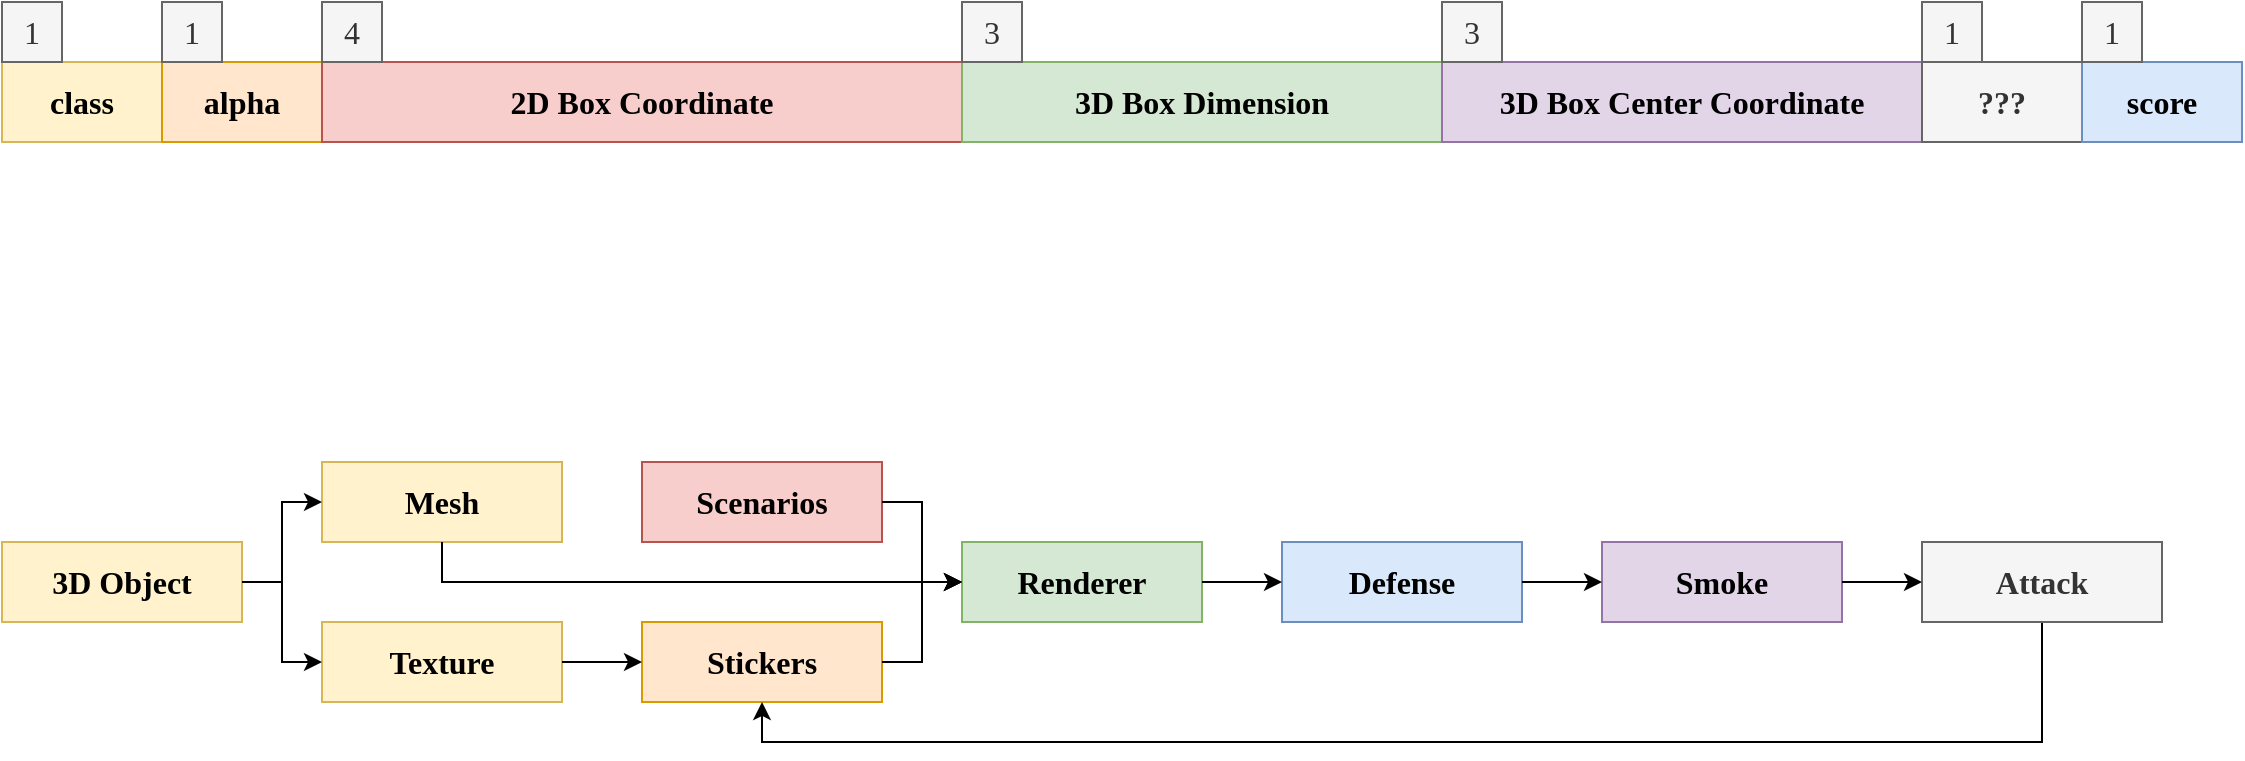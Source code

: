<mxfile version="16.6.5" type="github">
  <diagram id="Sp5s2glZA3ZFNez7v4EB" name="Page-1">
    <mxGraphModel dx="1483" dy="881" grid="1" gridSize="10" guides="1" tooltips="1" connect="1" arrows="1" fold="1" page="1" pageScale="1" pageWidth="2339" pageHeight="3300" math="0" shadow="0">
      <root>
        <mxCell id="0" />
        <mxCell id="1" parent="0" />
        <mxCell id="vrpzgk-Dyho_CdqEeMss-35" value="" style="group" parent="1" vertex="1" connectable="0">
          <mxGeometry x="40" y="50" width="1120" height="70" as="geometry" />
        </mxCell>
        <mxCell id="vrpzgk-Dyho_CdqEeMss-1" value="&lt;font face=&quot;Comic Sans MS&quot;&gt;&lt;span style=&quot;font-size: 16px&quot;&gt;&lt;b&gt;class&lt;/b&gt;&lt;/span&gt;&lt;/font&gt;" style="rounded=0;whiteSpace=wrap;html=1;fillColor=#fff2cc;strokeColor=#d6b656;" parent="vrpzgk-Dyho_CdqEeMss-35" vertex="1">
          <mxGeometry y="30" width="80" height="40" as="geometry" />
        </mxCell>
        <mxCell id="vrpzgk-Dyho_CdqEeMss-15" value="&lt;font face=&quot;Comic Sans MS&quot; size=&quot;1&quot;&gt;&lt;b style=&quot;font-size: 16px&quot;&gt;alpha&lt;/b&gt;&lt;/font&gt;" style="rounded=0;whiteSpace=wrap;html=1;fillColor=#ffe6cc;strokeColor=#d79b00;" parent="vrpzgk-Dyho_CdqEeMss-35" vertex="1">
          <mxGeometry x="80" y="30" width="80" height="40" as="geometry" />
        </mxCell>
        <mxCell id="vrpzgk-Dyho_CdqEeMss-16" value="&lt;font face=&quot;Comic Sans MS&quot;&gt;&lt;span style=&quot;font-size: 16px&quot;&gt;&lt;b&gt;2D Box Coordinate&lt;/b&gt;&lt;/span&gt;&lt;/font&gt;" style="rounded=0;whiteSpace=wrap;html=1;fillColor=#f8cecc;strokeColor=#b85450;" parent="vrpzgk-Dyho_CdqEeMss-35" vertex="1">
          <mxGeometry x="160" y="30" width="320" height="40" as="geometry" />
        </mxCell>
        <mxCell id="vrpzgk-Dyho_CdqEeMss-20" value="&lt;font face=&quot;Comic Sans MS&quot; size=&quot;1&quot;&gt;&lt;b style=&quot;font-size: 16px&quot;&gt;3D Box Dimension&lt;/b&gt;&lt;/font&gt;" style="rounded=0;whiteSpace=wrap;html=1;fillColor=#d5e8d4;strokeColor=#82b366;" parent="vrpzgk-Dyho_CdqEeMss-35" vertex="1">
          <mxGeometry x="480" y="30" width="240" height="40" as="geometry" />
        </mxCell>
        <mxCell id="vrpzgk-Dyho_CdqEeMss-23" value="&lt;font face=&quot;Comic Sans MS&quot; size=&quot;1&quot;&gt;&lt;b style=&quot;font-size: 16px&quot;&gt;3D Box Center Coordinate&lt;/b&gt;&lt;/font&gt;" style="rounded=0;whiteSpace=wrap;html=1;fillColor=#e1d5e7;strokeColor=#9673a6;" parent="vrpzgk-Dyho_CdqEeMss-35" vertex="1">
          <mxGeometry x="720" y="30" width="240" height="40" as="geometry" />
        </mxCell>
        <mxCell id="vrpzgk-Dyho_CdqEeMss-26" value="&lt;font face=&quot;Comic Sans MS&quot; size=&quot;1&quot;&gt;&lt;b style=&quot;font-size: 16px&quot;&gt;???&lt;/b&gt;&lt;/font&gt;" style="rounded=0;whiteSpace=wrap;html=1;fillColor=#f5f5f5;fontColor=#333333;strokeColor=#666666;" parent="vrpzgk-Dyho_CdqEeMss-35" vertex="1">
          <mxGeometry x="960" y="30" width="80" height="40" as="geometry" />
        </mxCell>
        <mxCell id="vrpzgk-Dyho_CdqEeMss-27" value="&lt;font face=&quot;Comic Sans MS&quot; size=&quot;1&quot;&gt;&lt;b style=&quot;font-size: 16px&quot;&gt;score&lt;/b&gt;&lt;/font&gt;" style="rounded=0;whiteSpace=wrap;html=1;fillColor=#dae8fc;strokeColor=#6c8ebf;" parent="vrpzgk-Dyho_CdqEeMss-35" vertex="1">
          <mxGeometry x="1040" y="30" width="80" height="40" as="geometry" />
        </mxCell>
        <mxCell id="vrpzgk-Dyho_CdqEeMss-28" value="1" style="text;html=1;strokeColor=#666666;fillColor=#f5f5f5;align=center;verticalAlign=middle;whiteSpace=wrap;rounded=0;fontFamily=Comic Sans MS;fontSize=16;fontColor=#333333;" parent="vrpzgk-Dyho_CdqEeMss-35" vertex="1">
          <mxGeometry width="30" height="30" as="geometry" />
        </mxCell>
        <mxCell id="vrpzgk-Dyho_CdqEeMss-29" value="1" style="text;html=1;strokeColor=#666666;fillColor=#f5f5f5;align=center;verticalAlign=middle;whiteSpace=wrap;rounded=0;fontFamily=Comic Sans MS;fontSize=16;fontColor=#333333;" parent="vrpzgk-Dyho_CdqEeMss-35" vertex="1">
          <mxGeometry x="80" width="30" height="30" as="geometry" />
        </mxCell>
        <mxCell id="vrpzgk-Dyho_CdqEeMss-30" value="3" style="text;html=1;strokeColor=#666666;fillColor=#f5f5f5;align=center;verticalAlign=middle;whiteSpace=wrap;rounded=0;fontFamily=Comic Sans MS;fontSize=16;fontColor=#333333;" parent="vrpzgk-Dyho_CdqEeMss-35" vertex="1">
          <mxGeometry x="480" width="30" height="30" as="geometry" />
        </mxCell>
        <mxCell id="vrpzgk-Dyho_CdqEeMss-31" value="4" style="text;html=1;strokeColor=#666666;fillColor=#f5f5f5;align=center;verticalAlign=middle;whiteSpace=wrap;rounded=0;fontFamily=Comic Sans MS;fontSize=16;fontColor=#333333;" parent="vrpzgk-Dyho_CdqEeMss-35" vertex="1">
          <mxGeometry x="160" width="30" height="30" as="geometry" />
        </mxCell>
        <mxCell id="vrpzgk-Dyho_CdqEeMss-32" value="3" style="text;html=1;strokeColor=#666666;fillColor=#f5f5f5;align=center;verticalAlign=middle;whiteSpace=wrap;rounded=0;fontFamily=Comic Sans MS;fontSize=16;fontColor=#333333;" parent="vrpzgk-Dyho_CdqEeMss-35" vertex="1">
          <mxGeometry x="720" width="30" height="30" as="geometry" />
        </mxCell>
        <mxCell id="vrpzgk-Dyho_CdqEeMss-33" value="1" style="text;html=1;strokeColor=#666666;fillColor=#f5f5f5;align=center;verticalAlign=middle;whiteSpace=wrap;rounded=0;fontFamily=Comic Sans MS;fontSize=16;fontColor=#333333;" parent="vrpzgk-Dyho_CdqEeMss-35" vertex="1">
          <mxGeometry x="960" width="30" height="30" as="geometry" />
        </mxCell>
        <mxCell id="vrpzgk-Dyho_CdqEeMss-34" value="1" style="text;html=1;strokeColor=#666666;fillColor=#f5f5f5;align=center;verticalAlign=middle;whiteSpace=wrap;rounded=0;fontFamily=Comic Sans MS;fontSize=16;fontColor=#333333;" parent="vrpzgk-Dyho_CdqEeMss-35" vertex="1">
          <mxGeometry x="1040" width="30" height="30" as="geometry" />
        </mxCell>
        <mxCell id="ILNkspgiHrTFFaUmrVq1-29" value="" style="group" vertex="1" connectable="0" parent="1">
          <mxGeometry x="40" y="280" width="1080" height="120" as="geometry" />
        </mxCell>
        <mxCell id="ILNkspgiHrTFFaUmrVq1-1" value="Scenarios" style="rounded=0;whiteSpace=wrap;html=1;fontFamily=Comic Sans MS;fontSize=16;fontStyle=1;fillColor=#f8cecc;strokeColor=#b85450;" vertex="1" parent="ILNkspgiHrTFFaUmrVq1-29">
          <mxGeometry x="320" width="120" height="40" as="geometry" />
        </mxCell>
        <mxCell id="ILNkspgiHrTFFaUmrVq1-2" value="3D Object" style="rounded=0;whiteSpace=wrap;html=1;fontFamily=Comic Sans MS;fontSize=16;fontStyle=1;fillColor=#fff2cc;strokeColor=#d6b656;" vertex="1" parent="ILNkspgiHrTFFaUmrVq1-29">
          <mxGeometry y="40" width="120" height="40" as="geometry" />
        </mxCell>
        <mxCell id="ILNkspgiHrTFFaUmrVq1-3" value="Mesh" style="rounded=0;whiteSpace=wrap;html=1;fontFamily=Comic Sans MS;fontSize=16;fontStyle=1;fillColor=#fff2cc;strokeColor=#d6b656;" vertex="1" parent="ILNkspgiHrTFFaUmrVq1-29">
          <mxGeometry x="160" width="120" height="40" as="geometry" />
        </mxCell>
        <mxCell id="ILNkspgiHrTFFaUmrVq1-27" style="edgeStyle=orthogonalEdgeStyle;rounded=0;orthogonalLoop=1;jettySize=auto;html=1;exitX=1;exitY=0.5;exitDx=0;exitDy=0;entryX=0;entryY=0.5;entryDx=0;entryDy=0;" edge="1" parent="ILNkspgiHrTFFaUmrVq1-29" source="ILNkspgiHrTFFaUmrVq1-2" target="ILNkspgiHrTFFaUmrVq1-3">
          <mxGeometry relative="1" as="geometry" />
        </mxCell>
        <mxCell id="ILNkspgiHrTFFaUmrVq1-4" value="Texture" style="rounded=0;whiteSpace=wrap;html=1;fontFamily=Comic Sans MS;fontSize=16;fontStyle=1;fillColor=#fff2cc;strokeColor=#d6b656;" vertex="1" parent="ILNkspgiHrTFFaUmrVq1-29">
          <mxGeometry x="160" y="80" width="120" height="40" as="geometry" />
        </mxCell>
        <mxCell id="ILNkspgiHrTFFaUmrVq1-28" style="edgeStyle=orthogonalEdgeStyle;rounded=0;orthogonalLoop=1;jettySize=auto;html=1;exitX=1;exitY=0.5;exitDx=0;exitDy=0;" edge="1" parent="ILNkspgiHrTFFaUmrVq1-29" source="ILNkspgiHrTFFaUmrVq1-2" target="ILNkspgiHrTFFaUmrVq1-4">
          <mxGeometry relative="1" as="geometry" />
        </mxCell>
        <mxCell id="ILNkspgiHrTFFaUmrVq1-7" value="Stickers" style="rounded=0;whiteSpace=wrap;html=1;fontFamily=Comic Sans MS;fontSize=16;fontStyle=1;fillColor=#ffe6cc;strokeColor=#d79b00;" vertex="1" parent="ILNkspgiHrTFFaUmrVq1-29">
          <mxGeometry x="320" y="80" width="120" height="40" as="geometry" />
        </mxCell>
        <mxCell id="ILNkspgiHrTFFaUmrVq1-8" style="edgeStyle=orthogonalEdgeStyle;rounded=0;orthogonalLoop=1;jettySize=auto;html=1;exitX=1;exitY=0.5;exitDx=0;exitDy=0;entryX=0;entryY=0.5;entryDx=0;entryDy=0;" edge="1" parent="ILNkspgiHrTFFaUmrVq1-29" source="ILNkspgiHrTFFaUmrVq1-4" target="ILNkspgiHrTFFaUmrVq1-7">
          <mxGeometry relative="1" as="geometry" />
        </mxCell>
        <mxCell id="ILNkspgiHrTFFaUmrVq1-9" value="Renderer" style="rounded=0;whiteSpace=wrap;html=1;fontFamily=Comic Sans MS;fontSize=16;fontStyle=1;fillColor=#d5e8d4;strokeColor=#82b366;" vertex="1" parent="ILNkspgiHrTFFaUmrVq1-29">
          <mxGeometry x="480" y="40" width="120" height="40" as="geometry" />
        </mxCell>
        <mxCell id="ILNkspgiHrTFFaUmrVq1-25" style="edgeStyle=orthogonalEdgeStyle;rounded=0;orthogonalLoop=1;jettySize=auto;html=1;exitX=1;exitY=0.5;exitDx=0;exitDy=0;entryX=0;entryY=0.5;entryDx=0;entryDy=0;" edge="1" parent="ILNkspgiHrTFFaUmrVq1-29" source="ILNkspgiHrTFFaUmrVq1-1" target="ILNkspgiHrTFFaUmrVq1-9">
          <mxGeometry relative="1" as="geometry" />
        </mxCell>
        <mxCell id="ILNkspgiHrTFFaUmrVq1-11" style="edgeStyle=orthogonalEdgeStyle;rounded=0;orthogonalLoop=1;jettySize=auto;html=1;exitX=1;exitY=0.5;exitDx=0;exitDy=0;entryX=0;entryY=0.5;entryDx=0;entryDy=0;" edge="1" parent="ILNkspgiHrTFFaUmrVq1-29" source="ILNkspgiHrTFFaUmrVq1-7" target="ILNkspgiHrTFFaUmrVq1-9">
          <mxGeometry relative="1" as="geometry" />
        </mxCell>
        <mxCell id="ILNkspgiHrTFFaUmrVq1-13" value="Defense" style="rounded=0;whiteSpace=wrap;html=1;fontFamily=Comic Sans MS;fontSize=16;fontStyle=1;fillColor=#dae8fc;strokeColor=#6c8ebf;" vertex="1" parent="ILNkspgiHrTFFaUmrVq1-29">
          <mxGeometry x="640" y="40" width="120" height="40" as="geometry" />
        </mxCell>
        <mxCell id="ILNkspgiHrTFFaUmrVq1-14" style="edgeStyle=orthogonalEdgeStyle;rounded=0;orthogonalLoop=1;jettySize=auto;html=1;exitX=1;exitY=0.5;exitDx=0;exitDy=0;entryX=0;entryY=0.5;entryDx=0;entryDy=0;" edge="1" parent="ILNkspgiHrTFFaUmrVq1-29" source="ILNkspgiHrTFFaUmrVq1-9" target="ILNkspgiHrTFFaUmrVq1-13">
          <mxGeometry relative="1" as="geometry" />
        </mxCell>
        <mxCell id="ILNkspgiHrTFFaUmrVq1-16" value="Smoke" style="rounded=0;whiteSpace=wrap;html=1;fontFamily=Comic Sans MS;fontSize=16;fontStyle=1;fillColor=#e1d5e7;strokeColor=#9673a6;" vertex="1" parent="ILNkspgiHrTFFaUmrVq1-29">
          <mxGeometry x="800" y="40" width="120" height="40" as="geometry" />
        </mxCell>
        <mxCell id="ILNkspgiHrTFFaUmrVq1-17" style="edgeStyle=orthogonalEdgeStyle;rounded=0;orthogonalLoop=1;jettySize=auto;html=1;exitX=1;exitY=0.5;exitDx=0;exitDy=0;entryX=0;entryY=0.5;entryDx=0;entryDy=0;" edge="1" parent="ILNkspgiHrTFFaUmrVq1-29" source="ILNkspgiHrTFFaUmrVq1-13" target="ILNkspgiHrTFFaUmrVq1-16">
          <mxGeometry relative="1" as="geometry" />
        </mxCell>
        <mxCell id="ILNkspgiHrTFFaUmrVq1-21" style="edgeStyle=orthogonalEdgeStyle;rounded=0;orthogonalLoop=1;jettySize=auto;html=1;exitX=0.5;exitY=1;exitDx=0;exitDy=0;entryX=0.5;entryY=1;entryDx=0;entryDy=0;" edge="1" parent="ILNkspgiHrTFFaUmrVq1-29" source="ILNkspgiHrTFFaUmrVq1-18" target="ILNkspgiHrTFFaUmrVq1-7">
          <mxGeometry relative="1" as="geometry" />
        </mxCell>
        <mxCell id="ILNkspgiHrTFFaUmrVq1-18" value="Attack" style="rounded=0;whiteSpace=wrap;html=1;fontFamily=Comic Sans MS;fontSize=16;fontStyle=1;fillColor=#f5f5f5;fontColor=#333333;strokeColor=#666666;" vertex="1" parent="ILNkspgiHrTFFaUmrVq1-29">
          <mxGeometry x="960" y="40" width="120" height="40" as="geometry" />
        </mxCell>
        <mxCell id="ILNkspgiHrTFFaUmrVq1-19" style="edgeStyle=orthogonalEdgeStyle;rounded=0;orthogonalLoop=1;jettySize=auto;html=1;exitX=1;exitY=0.5;exitDx=0;exitDy=0;entryX=0;entryY=0.5;entryDx=0;entryDy=0;" edge="1" parent="ILNkspgiHrTFFaUmrVq1-29" source="ILNkspgiHrTFFaUmrVq1-16" target="ILNkspgiHrTFFaUmrVq1-18">
          <mxGeometry relative="1" as="geometry" />
        </mxCell>
        <mxCell id="ILNkspgiHrTFFaUmrVq1-26" style="edgeStyle=orthogonalEdgeStyle;rounded=0;orthogonalLoop=1;jettySize=auto;html=1;exitX=0.5;exitY=1;exitDx=0;exitDy=0;entryX=0;entryY=0.5;entryDx=0;entryDy=0;" edge="1" parent="ILNkspgiHrTFFaUmrVq1-29" source="ILNkspgiHrTFFaUmrVq1-3" target="ILNkspgiHrTFFaUmrVq1-9">
          <mxGeometry relative="1" as="geometry" />
        </mxCell>
      </root>
    </mxGraphModel>
  </diagram>
</mxfile>
